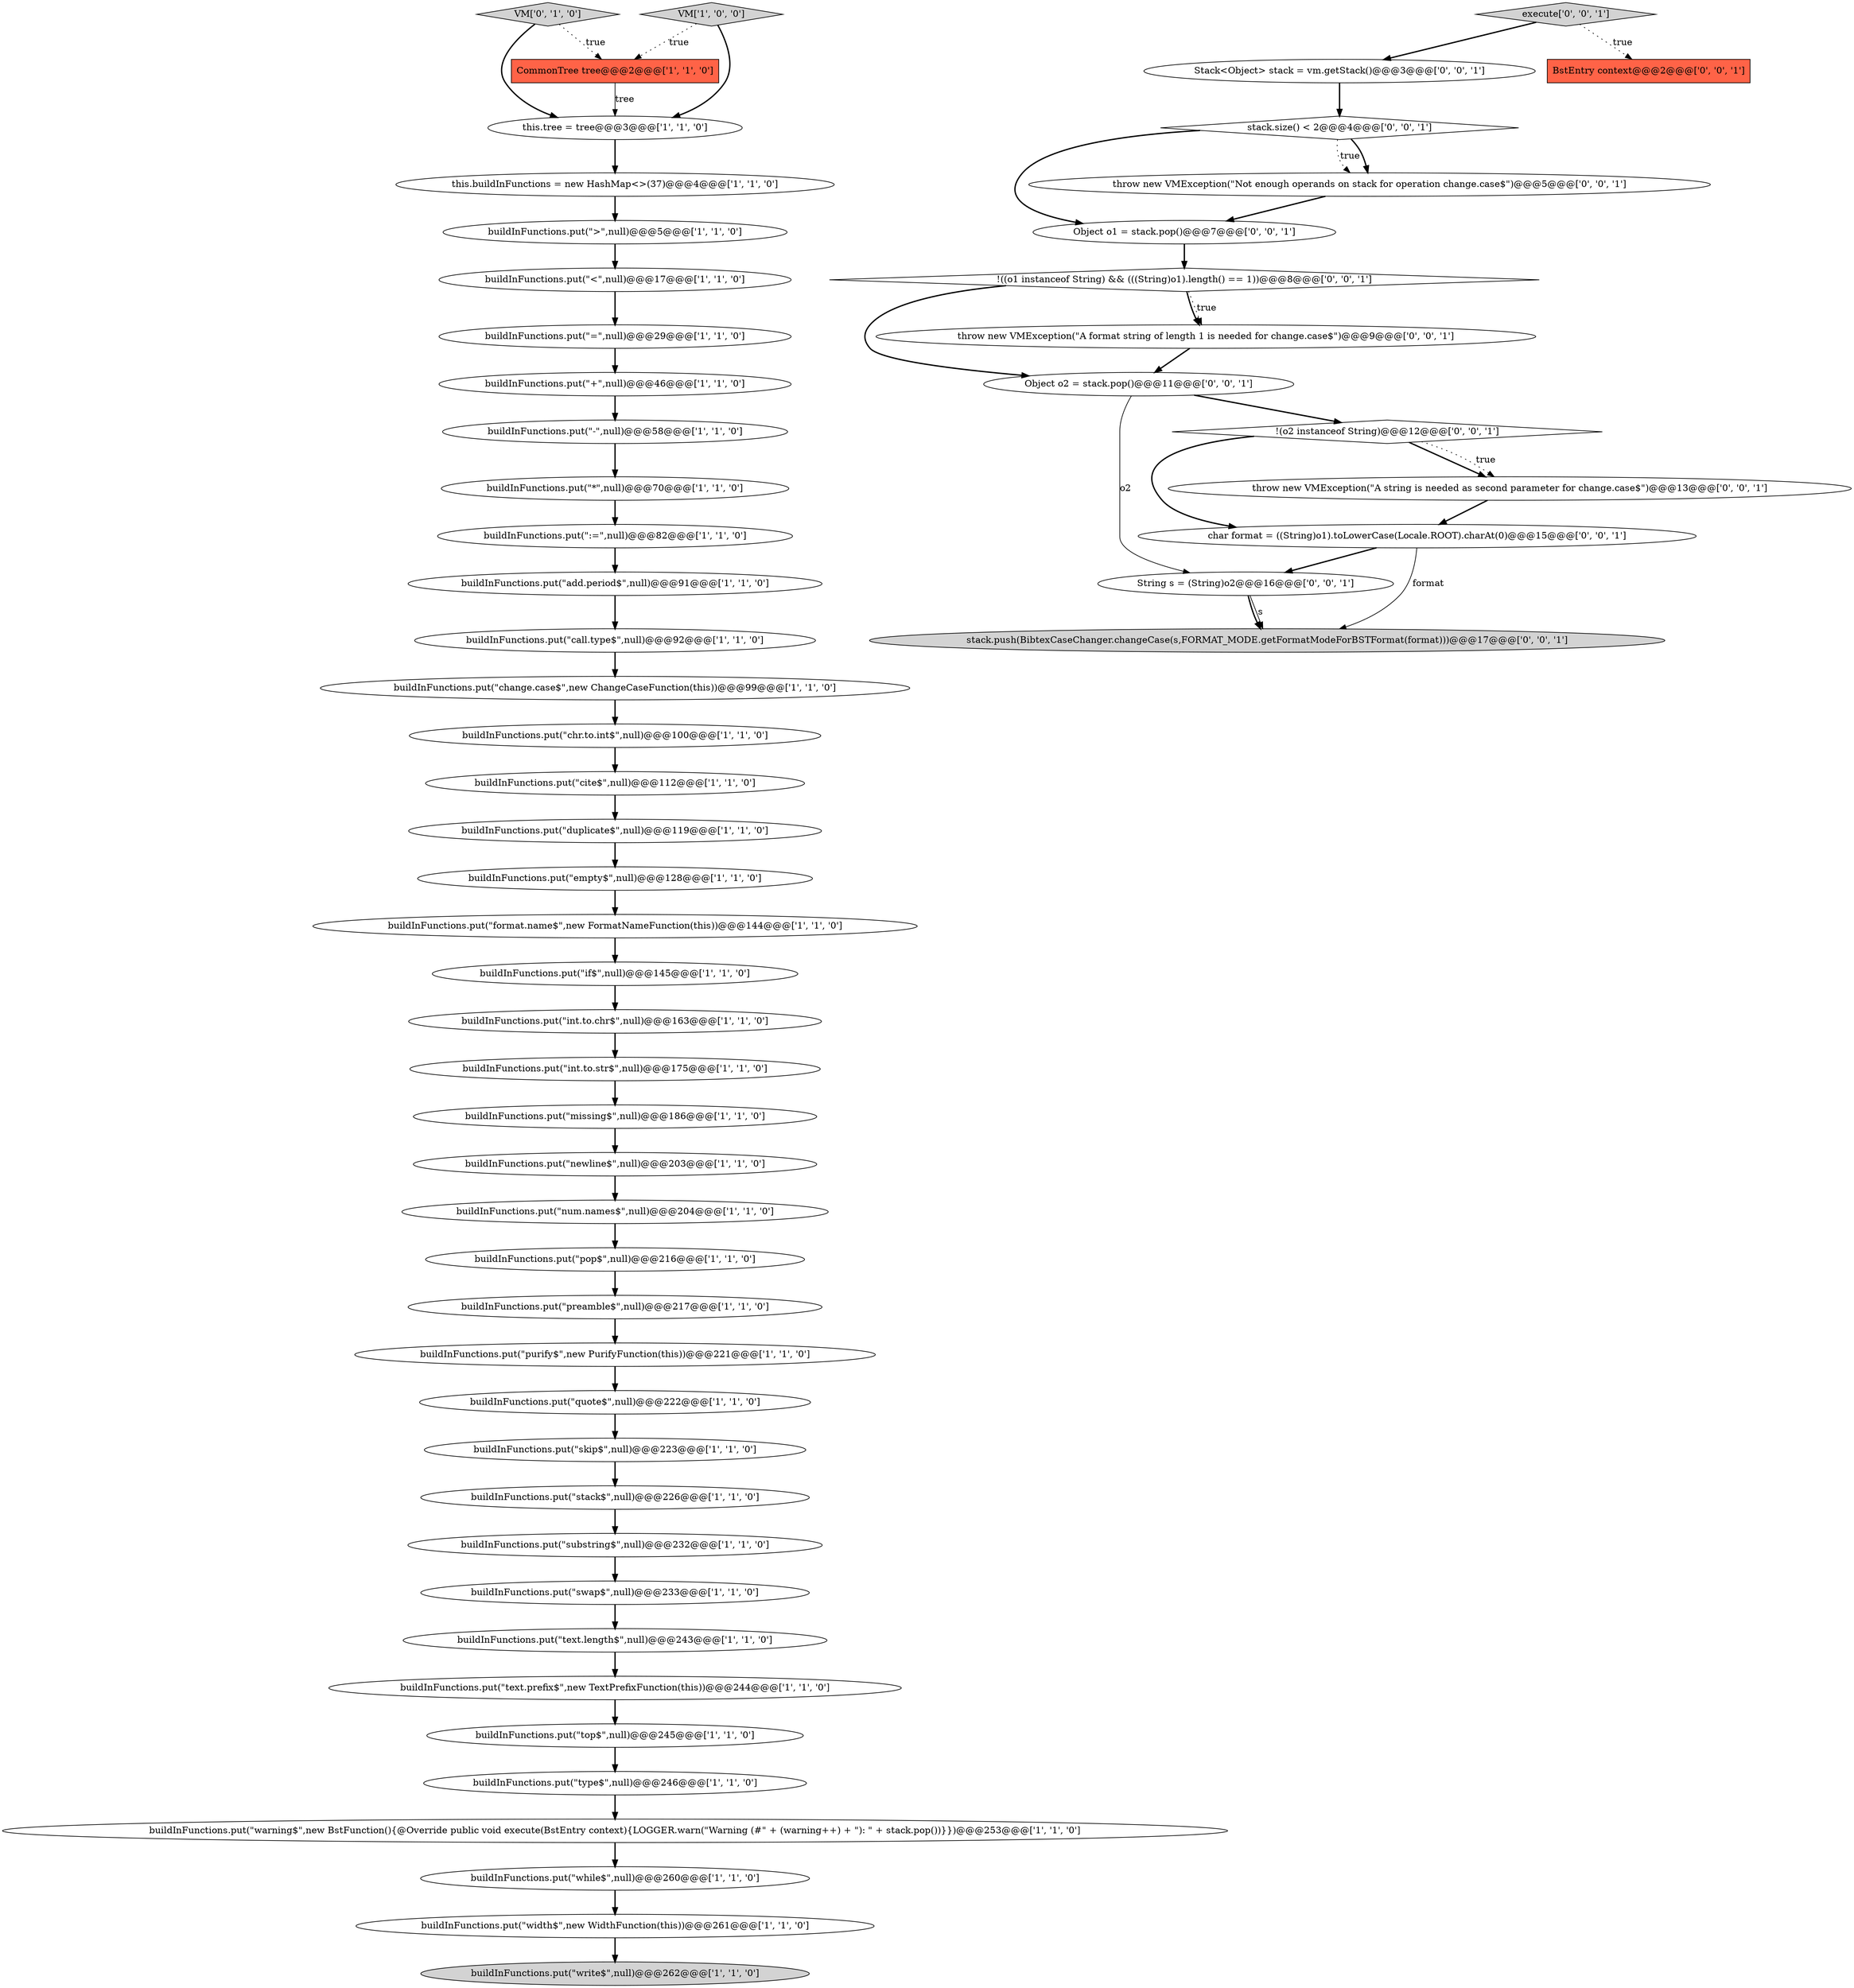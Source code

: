 digraph {
18 [style = filled, label = "buildInFunctions.put(\"newline$\",null)@@@203@@@['1', '1', '0']", fillcolor = white, shape = ellipse image = "AAA0AAABBB1BBB"];
11 [style = filled, label = "buildInFunctions.put(\"empty$\",null)@@@128@@@['1', '1', '0']", fillcolor = white, shape = ellipse image = "AAA0AAABBB1BBB"];
53 [style = filled, label = "stack.push(BibtexCaseChanger.changeCase(s,FORMAT_MODE.getFormatModeForBSTFormat(format)))@@@17@@@['0', '0', '1']", fillcolor = lightgray, shape = ellipse image = "AAA0AAABBB3BBB"];
24 [style = filled, label = "buildInFunctions.put(\"warning$\",new BstFunction(){@Override public void execute(BstEntry context){LOGGER.warn(\"Warning (#\" + (warning++) + \"): \" + stack.pop())}})@@@253@@@['1', '1', '0']", fillcolor = white, shape = ellipse image = "AAA0AAABBB1BBB"];
19 [style = filled, label = "buildInFunctions.put(\"quote$\",null)@@@222@@@['1', '1', '0']", fillcolor = white, shape = ellipse image = "AAA0AAABBB1BBB"];
54 [style = filled, label = "Stack<Object> stack = vm.getStack()@@@3@@@['0', '0', '1']", fillcolor = white, shape = ellipse image = "AAA0AAABBB3BBB"];
1 [style = filled, label = "buildInFunctions.put(\">\",null)@@@5@@@['1', '1', '0']", fillcolor = white, shape = ellipse image = "AAA0AAABBB1BBB"];
30 [style = filled, label = "buildInFunctions.put(\"stack$\",null)@@@226@@@['1', '1', '0']", fillcolor = white, shape = ellipse image = "AAA0AAABBB1BBB"];
31 [style = filled, label = "buildInFunctions.put(\"int.to.str$\",null)@@@175@@@['1', '1', '0']", fillcolor = white, shape = ellipse image = "AAA0AAABBB1BBB"];
23 [style = filled, label = "buildInFunctions.put(\"swap$\",null)@@@233@@@['1', '1', '0']", fillcolor = white, shape = ellipse image = "AAA0AAABBB1BBB"];
28 [style = filled, label = "buildInFunctions.put(\"text.prefix$\",new TextPrefixFunction(this))@@@244@@@['1', '1', '0']", fillcolor = white, shape = ellipse image = "AAA0AAABBB1BBB"];
29 [style = filled, label = "CommonTree tree@@@2@@@['1', '1', '0']", fillcolor = tomato, shape = box image = "AAA0AAABBB1BBB"];
35 [style = filled, label = "buildInFunctions.put(\"purify$\",new PurifyFunction(this))@@@221@@@['1', '1', '0']", fillcolor = white, shape = ellipse image = "AAA0AAABBB1BBB"];
43 [style = filled, label = "!((o1 instanceof String) && (((String)o1).length() == 1))@@@8@@@['0', '0', '1']", fillcolor = white, shape = diamond image = "AAA0AAABBB3BBB"];
49 [style = filled, label = "BstEntry context@@@2@@@['0', '0', '1']", fillcolor = tomato, shape = box image = "AAA0AAABBB3BBB"];
46 [style = filled, label = "char format = ((String)o1).toLowerCase(Locale.ROOT).charAt(0)@@@15@@@['0', '0', '1']", fillcolor = white, shape = ellipse image = "AAA0AAABBB3BBB"];
25 [style = filled, label = "buildInFunctions.put(\"write$\",null)@@@262@@@['1', '1', '0']", fillcolor = lightgray, shape = ellipse image = "AAA0AAABBB1BBB"];
20 [style = filled, label = "buildInFunctions.put(\"if$\",null)@@@145@@@['1', '1', '0']", fillcolor = white, shape = ellipse image = "AAA0AAABBB1BBB"];
9 [style = filled, label = "buildInFunctions.put(\"width$\",new WidthFunction(this))@@@261@@@['1', '1', '0']", fillcolor = white, shape = ellipse image = "AAA0AAABBB1BBB"];
17 [style = filled, label = "buildInFunctions.put(\"chr.to.int$\",null)@@@100@@@['1', '1', '0']", fillcolor = white, shape = ellipse image = "AAA0AAABBB1BBB"];
47 [style = filled, label = "Object o1 = stack.pop()@@@7@@@['0', '0', '1']", fillcolor = white, shape = ellipse image = "AAA0AAABBB3BBB"];
41 [style = filled, label = "VM['0', '1', '0']", fillcolor = lightgray, shape = diamond image = "AAA0AAABBB2BBB"];
5 [style = filled, label = "buildInFunctions.put(\"missing$\",null)@@@186@@@['1', '1', '0']", fillcolor = white, shape = ellipse image = "AAA0AAABBB1BBB"];
8 [style = filled, label = "buildInFunctions.put(\"num.names$\",null)@@@204@@@['1', '1', '0']", fillcolor = white, shape = ellipse image = "AAA0AAABBB1BBB"];
15 [style = filled, label = "buildInFunctions.put(\"change.case$\",new ChangeCaseFunction(this))@@@99@@@['1', '1', '0']", fillcolor = white, shape = ellipse image = "AAA0AAABBB1BBB"];
39 [style = filled, label = "buildInFunctions.put(\"skip$\",null)@@@223@@@['1', '1', '0']", fillcolor = white, shape = ellipse image = "AAA0AAABBB1BBB"];
27 [style = filled, label = "buildInFunctions.put(\"top$\",null)@@@245@@@['1', '1', '0']", fillcolor = white, shape = ellipse image = "AAA0AAABBB1BBB"];
21 [style = filled, label = "buildInFunctions.put(\"pop$\",null)@@@216@@@['1', '1', '0']", fillcolor = white, shape = ellipse image = "AAA0AAABBB1BBB"];
2 [style = filled, label = "buildInFunctions.put(\"call.type$\",null)@@@92@@@['1', '1', '0']", fillcolor = white, shape = ellipse image = "AAA0AAABBB1BBB"];
12 [style = filled, label = "buildInFunctions.put(\"=\",null)@@@29@@@['1', '1', '0']", fillcolor = white, shape = ellipse image = "AAA0AAABBB1BBB"];
40 [style = filled, label = "buildInFunctions.put(\"-\",null)@@@58@@@['1', '1', '0']", fillcolor = white, shape = ellipse image = "AAA0AAABBB1BBB"];
37 [style = filled, label = "buildInFunctions.put(\"*\",null)@@@70@@@['1', '1', '0']", fillcolor = white, shape = ellipse image = "AAA0AAABBB1BBB"];
51 [style = filled, label = "Object o2 = stack.pop()@@@11@@@['0', '0', '1']", fillcolor = white, shape = ellipse image = "AAA0AAABBB3BBB"];
36 [style = filled, label = "buildInFunctions.put(\"text.length$\",null)@@@243@@@['1', '1', '0']", fillcolor = white, shape = ellipse image = "AAA0AAABBB1BBB"];
33 [style = filled, label = "buildInFunctions.put(\"substring$\",null)@@@232@@@['1', '1', '0']", fillcolor = white, shape = ellipse image = "AAA0AAABBB1BBB"];
22 [style = filled, label = "this.buildInFunctions = new HashMap<>(37)@@@4@@@['1', '1', '0']", fillcolor = white, shape = ellipse image = "AAA0AAABBB1BBB"];
3 [style = filled, label = "buildInFunctions.put(\"int.to.chr$\",null)@@@163@@@['1', '1', '0']", fillcolor = white, shape = ellipse image = "AAA0AAABBB1BBB"];
7 [style = filled, label = "this.tree = tree@@@3@@@['1', '1', '0']", fillcolor = white, shape = ellipse image = "AAA0AAABBB1BBB"];
0 [style = filled, label = "buildInFunctions.put(\"while$\",null)@@@260@@@['1', '1', '0']", fillcolor = white, shape = ellipse image = "AAA0AAABBB1BBB"];
10 [style = filled, label = "buildInFunctions.put(\"<\",null)@@@17@@@['1', '1', '0']", fillcolor = white, shape = ellipse image = "AAA0AAABBB1BBB"];
32 [style = filled, label = "buildInFunctions.put(\"format.name$\",new FormatNameFunction(this))@@@144@@@['1', '1', '0']", fillcolor = white, shape = ellipse image = "AAA0AAABBB1BBB"];
42 [style = filled, label = "execute['0', '0', '1']", fillcolor = lightgray, shape = diamond image = "AAA0AAABBB3BBB"];
34 [style = filled, label = "VM['1', '0', '0']", fillcolor = lightgray, shape = diamond image = "AAA0AAABBB1BBB"];
55 [style = filled, label = "String s = (String)o2@@@16@@@['0', '0', '1']", fillcolor = white, shape = ellipse image = "AAA0AAABBB3BBB"];
45 [style = filled, label = "throw new VMException(\"Not enough operands on stack for operation change.case$\")@@@5@@@['0', '0', '1']", fillcolor = white, shape = ellipse image = "AAA0AAABBB3BBB"];
26 [style = filled, label = "buildInFunctions.put(\"+\",null)@@@46@@@['1', '1', '0']", fillcolor = white, shape = ellipse image = "AAA0AAABBB1BBB"];
48 [style = filled, label = "throw new VMException(\"A format string of length 1 is needed for change.case$\")@@@9@@@['0', '0', '1']", fillcolor = white, shape = ellipse image = "AAA0AAABBB3BBB"];
38 [style = filled, label = "buildInFunctions.put(\"duplicate$\",null)@@@119@@@['1', '1', '0']", fillcolor = white, shape = ellipse image = "AAA0AAABBB1BBB"];
44 [style = filled, label = "throw new VMException(\"A string is needed as second parameter for change.case$\")@@@13@@@['0', '0', '1']", fillcolor = white, shape = ellipse image = "AAA0AAABBB3BBB"];
52 [style = filled, label = "!(o2 instanceof String)@@@12@@@['0', '0', '1']", fillcolor = white, shape = diamond image = "AAA0AAABBB3BBB"];
14 [style = filled, label = "buildInFunctions.put(\"cite$\",null)@@@112@@@['1', '1', '0']", fillcolor = white, shape = ellipse image = "AAA0AAABBB1BBB"];
4 [style = filled, label = "buildInFunctions.put(\"add.period$\",null)@@@91@@@['1', '1', '0']", fillcolor = white, shape = ellipse image = "AAA0AAABBB1BBB"];
16 [style = filled, label = "buildInFunctions.put(\"type$\",null)@@@246@@@['1', '1', '0']", fillcolor = white, shape = ellipse image = "AAA0AAABBB1BBB"];
6 [style = filled, label = "buildInFunctions.put(\"preamble$\",null)@@@217@@@['1', '1', '0']", fillcolor = white, shape = ellipse image = "AAA0AAABBB1BBB"];
13 [style = filled, label = "buildInFunctions.put(\":=\",null)@@@82@@@['1', '1', '0']", fillcolor = white, shape = ellipse image = "AAA0AAABBB1BBB"];
50 [style = filled, label = "stack.size() < 2@@@4@@@['0', '0', '1']", fillcolor = white, shape = diamond image = "AAA0AAABBB3BBB"];
19->39 [style = bold, label=""];
12->26 [style = bold, label=""];
16->24 [style = bold, label=""];
51->55 [style = solid, label="o2"];
14->38 [style = bold, label=""];
47->43 [style = bold, label=""];
20->3 [style = bold, label=""];
34->29 [style = dotted, label="true"];
1->10 [style = bold, label=""];
13->4 [style = bold, label=""];
43->48 [style = bold, label=""];
43->51 [style = bold, label=""];
44->46 [style = bold, label=""];
46->55 [style = bold, label=""];
52->46 [style = bold, label=""];
42->54 [style = bold, label=""];
48->51 [style = bold, label=""];
34->7 [style = bold, label=""];
50->47 [style = bold, label=""];
0->9 [style = bold, label=""];
43->48 [style = dotted, label="true"];
51->52 [style = bold, label=""];
17->14 [style = bold, label=""];
45->47 [style = bold, label=""];
7->22 [style = bold, label=""];
24->0 [style = bold, label=""];
42->49 [style = dotted, label="true"];
52->44 [style = bold, label=""];
46->53 [style = solid, label="format"];
8->21 [style = bold, label=""];
4->2 [style = bold, label=""];
11->32 [style = bold, label=""];
29->7 [style = solid, label="tree"];
37->13 [style = bold, label=""];
32->20 [style = bold, label=""];
10->12 [style = bold, label=""];
28->27 [style = bold, label=""];
27->16 [style = bold, label=""];
50->45 [style = dotted, label="true"];
30->33 [style = bold, label=""];
52->44 [style = dotted, label="true"];
3->31 [style = bold, label=""];
26->40 [style = bold, label=""];
33->23 [style = bold, label=""];
23->36 [style = bold, label=""];
41->7 [style = bold, label=""];
31->5 [style = bold, label=""];
40->37 [style = bold, label=""];
36->28 [style = bold, label=""];
5->18 [style = bold, label=""];
55->53 [style = bold, label=""];
41->29 [style = dotted, label="true"];
18->8 [style = bold, label=""];
50->45 [style = bold, label=""];
9->25 [style = bold, label=""];
6->35 [style = bold, label=""];
54->50 [style = bold, label=""];
35->19 [style = bold, label=""];
22->1 [style = bold, label=""];
21->6 [style = bold, label=""];
39->30 [style = bold, label=""];
38->11 [style = bold, label=""];
2->15 [style = bold, label=""];
55->53 [style = solid, label="s"];
15->17 [style = bold, label=""];
}
